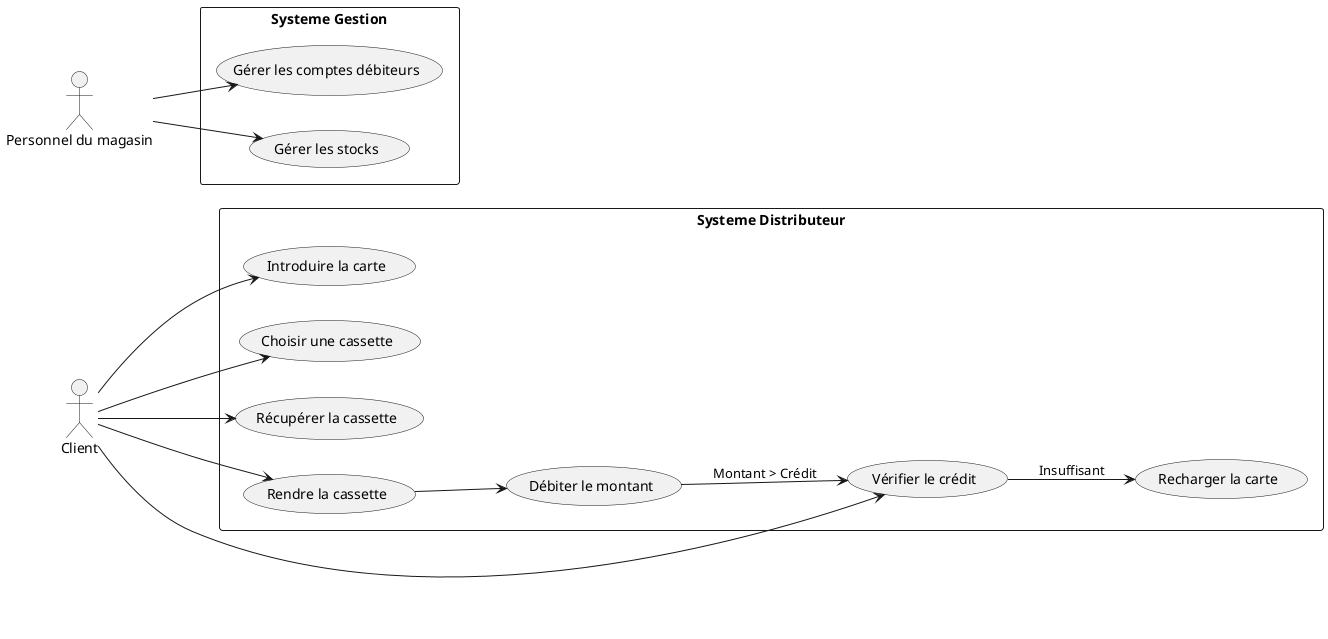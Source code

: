 @startuml
left to right direction
skinparam packageStyle rect

actor Client
actor Magasin as "Personnel du magasin"

rectangle "Systeme Distributeur" {
usecase "Introduire la carte" as UC_IntroduireCarte
usecase "Vérifier le crédit" as UC_VerifierCredit
usecase "Choisir une cassette" as UC_ChoisirCassette
usecase "Récupérer la cassette" as UC_RecupererCassette
usecase "Rendre la cassette" as UC_RendreCassette
usecase "Débiter le montant" as UC_DebiterMontant
usecase "Recharger la carte" as UC_RechargerCarte

Client --> UC_IntroduireCarte
Client --> UC_VerifierCredit
Client --> UC_ChoisirCassette
Client --> UC_RecupererCassette
Client --> UC_RendreCassette
UC_RendreCassette --> UC_DebiterMontant
UC_DebiterMontant --> UC_VerifierCredit: "Montant > Crédit"
UC_VerifierCredit --> UC_RechargerCarte: "Insuffisant"
}

rectangle "Systeme Gestion" {
usecase "Gérer les comptes débiteurs" as UC_GererComptesDebiteurs
usecase "Gérer les stocks" as UC_GererStocks

Magasin --> UC_GererComptesDebiteurs
Magasin --> UC_GererStocks
}

@enduml
